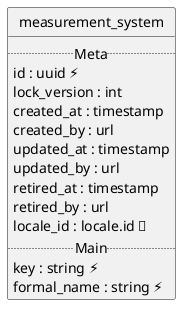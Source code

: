 @startuml uml
skinparam monochrome true
skinparam linetype ortho
hide circle

entity measurement_system {
  .. Meta ..
  id : uuid ⚡
  lock_version : int
  created_at : timestamp
  created_by : url
  updated_at : timestamp
  updated_by : url
  retired_at : timestamp
  retired_by : url
  locale_id : locale.id 🔑
  .. Main ..
  key : string ⚡
  formal_name : string ⚡
}

@enduml
